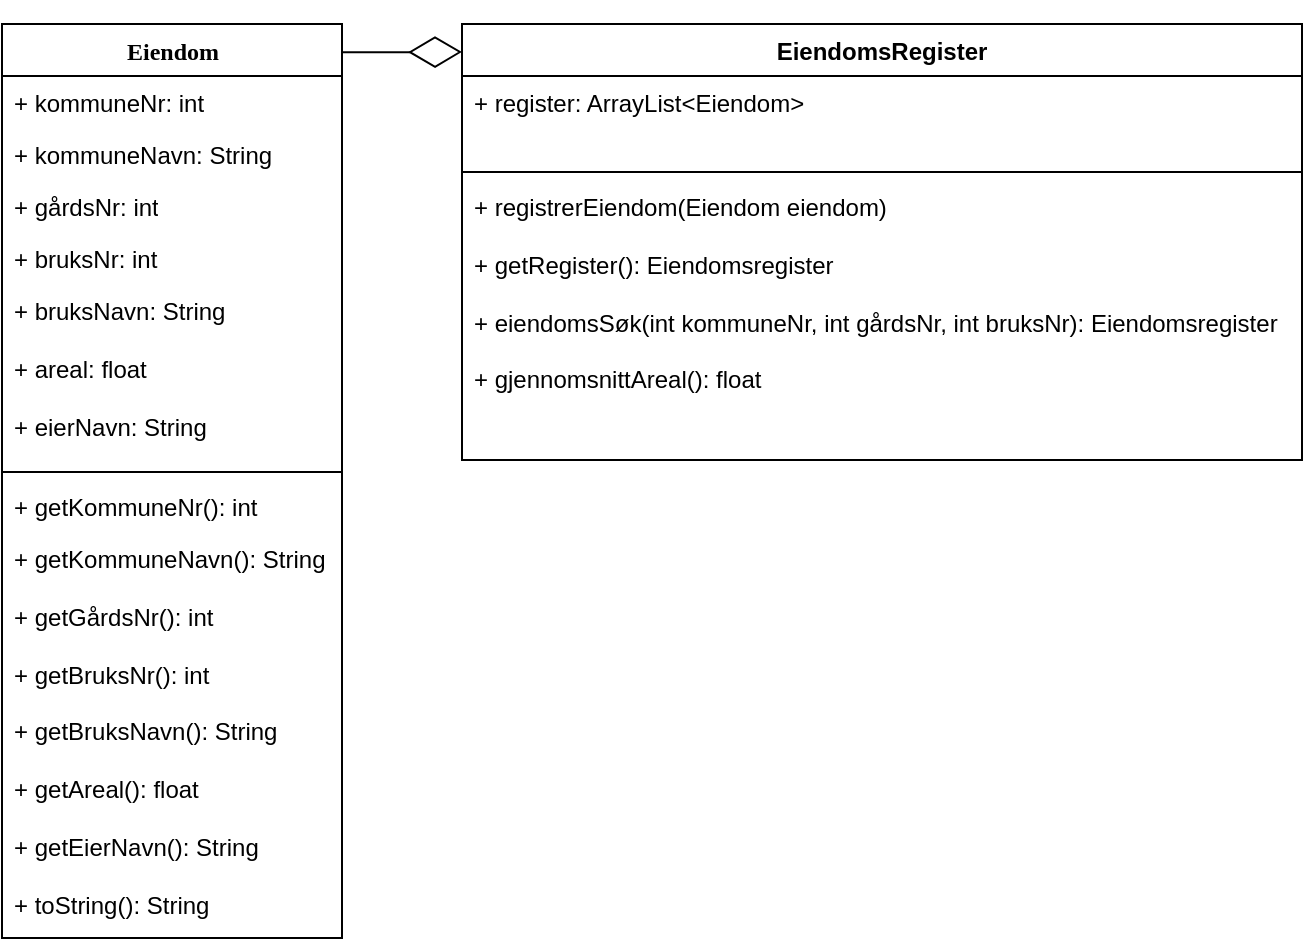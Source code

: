 <mxfile version="22.1.3" type="device">
  <diagram name="Page-1" id="9f46799a-70d6-7492-0946-bef42562c5a5">
    <mxGraphModel dx="1242" dy="577" grid="1" gridSize="10" guides="1" tooltips="1" connect="1" arrows="1" fold="1" page="1" pageScale="1" pageWidth="1100" pageHeight="850" background="none" math="0" shadow="0">
      <root>
        <mxCell id="0" />
        <mxCell id="1" parent="0" />
        <mxCell id="78961159f06e98e8-17" value="Eiendom" style="swimlane;html=1;fontStyle=1;align=center;verticalAlign=top;childLayout=stackLayout;horizontal=1;startSize=26;horizontalStack=0;resizeParent=1;resizeLast=0;collapsible=1;marginBottom=0;swimlaneFillColor=#ffffff;rounded=0;shadow=0;comic=0;labelBackgroundColor=none;strokeWidth=1;fillColor=none;fontFamily=Verdana;fontSize=12" parent="1" vertex="1">
          <mxGeometry x="90" y="83" width="170" height="457" as="geometry" />
        </mxCell>
        <mxCell id="78961159f06e98e8-21" value="+ kommuneNr: int&lt;br&gt;&lt;br&gt;" style="text;html=1;strokeColor=none;fillColor=none;align=left;verticalAlign=top;spacingLeft=4;spacingRight=4;whiteSpace=wrap;overflow=hidden;rotatable=0;points=[[0,0.5],[1,0.5]];portConstraint=eastwest;" parent="78961159f06e98e8-17" vertex="1">
          <mxGeometry y="26" width="170" height="26" as="geometry" />
        </mxCell>
        <mxCell id="78961159f06e98e8-23" value="+ kommuneNavn: String" style="text;html=1;strokeColor=none;fillColor=none;align=left;verticalAlign=top;spacingLeft=4;spacingRight=4;whiteSpace=wrap;overflow=hidden;rotatable=0;points=[[0,0.5],[1,0.5]];portConstraint=eastwest;" parent="78961159f06e98e8-17" vertex="1">
          <mxGeometry y="52" width="170" height="26" as="geometry" />
        </mxCell>
        <mxCell id="78961159f06e98e8-25" value="+ gårdsNr: int" style="text;html=1;strokeColor=none;fillColor=none;align=left;verticalAlign=top;spacingLeft=4;spacingRight=4;whiteSpace=wrap;overflow=hidden;rotatable=0;points=[[0,0.5],[1,0.5]];portConstraint=eastwest;" parent="78961159f06e98e8-17" vertex="1">
          <mxGeometry y="78" width="170" height="26" as="geometry" />
        </mxCell>
        <mxCell id="78961159f06e98e8-26" value="+ bruksNr: int" style="text;html=1;strokeColor=none;fillColor=none;align=left;verticalAlign=top;spacingLeft=4;spacingRight=4;whiteSpace=wrap;overflow=hidden;rotatable=0;points=[[0,0.5],[1,0.5]];portConstraint=eastwest;" parent="78961159f06e98e8-17" vertex="1">
          <mxGeometry y="104" width="170" height="26" as="geometry" />
        </mxCell>
        <mxCell id="78961159f06e98e8-24" value="+ bruksNavn: String&lt;br&gt;&lt;br&gt;+ areal: float&lt;br&gt;&lt;br&gt;+ eierNavn: String" style="text;html=1;strokeColor=none;fillColor=none;align=left;verticalAlign=top;spacingLeft=4;spacingRight=4;whiteSpace=wrap;overflow=hidden;rotatable=0;points=[[0,0.5],[1,0.5]];portConstraint=eastwest;" parent="78961159f06e98e8-17" vertex="1">
          <mxGeometry y="130" width="170" height="90" as="geometry" />
        </mxCell>
        <mxCell id="78961159f06e98e8-19" value="" style="line;html=1;strokeWidth=1;fillColor=none;align=left;verticalAlign=middle;spacingTop=-1;spacingLeft=3;spacingRight=3;rotatable=0;labelPosition=right;points=[];portConstraint=eastwest;" parent="78961159f06e98e8-17" vertex="1">
          <mxGeometry y="220" width="170" height="8" as="geometry" />
        </mxCell>
        <mxCell id="78961159f06e98e8-20" value="+ getKommuneNr(): int" style="text;html=1;strokeColor=none;fillColor=none;align=left;verticalAlign=top;spacingLeft=4;spacingRight=4;whiteSpace=wrap;overflow=hidden;rotatable=0;points=[[0,0.5],[1,0.5]];portConstraint=eastwest;" parent="78961159f06e98e8-17" vertex="1">
          <mxGeometry y="228" width="170" height="26" as="geometry" />
        </mxCell>
        <mxCell id="78961159f06e98e8-27" value="+ getKommuneNavn(): String&lt;br&gt;&lt;br&gt;+ getGårdsNr(): int&lt;br&gt;&lt;br&gt;+ getBruksNr(): int&lt;br&gt;&lt;br&gt;+ getBruksNavn(): String&lt;br&gt;&lt;br&gt;+ getAreal(): float&lt;br&gt;&lt;br&gt;+ getEierNavn(): String&lt;br&gt;&lt;br&gt;+ toString(): String" style="text;html=1;strokeColor=none;fillColor=none;align=left;verticalAlign=top;spacingLeft=4;spacingRight=4;whiteSpace=wrap;overflow=hidden;rotatable=0;points=[[0,0.5],[1,0.5]];portConstraint=eastwest;" parent="78961159f06e98e8-17" vertex="1">
          <mxGeometry y="254" width="170" height="196" as="geometry" />
        </mxCell>
        <mxCell id="5JZmSBaJVZVDFKXhbFPn-2" value="EiendomsRegister" style="swimlane;fontStyle=1;align=center;verticalAlign=top;childLayout=stackLayout;horizontal=1;startSize=26;horizontalStack=0;resizeParent=1;resizeParentMax=0;resizeLast=0;collapsible=1;marginBottom=0;whiteSpace=wrap;html=1;" parent="1" vertex="1">
          <mxGeometry x="320" y="83" width="420" height="218" as="geometry">
            <mxRectangle x="430" y="80" width="150" height="30" as="alternateBounds" />
          </mxGeometry>
        </mxCell>
        <mxCell id="5JZmSBaJVZVDFKXhbFPn-3" value="+ register: ArrayList&amp;lt;Eiendom&amp;gt;&lt;br&gt;" style="text;strokeColor=none;fillColor=none;align=left;verticalAlign=top;spacingLeft=4;spacingRight=4;overflow=hidden;rotatable=0;points=[[0,0.5],[1,0.5]];portConstraint=eastwest;whiteSpace=wrap;html=1;" parent="5JZmSBaJVZVDFKXhbFPn-2" vertex="1">
          <mxGeometry y="26" width="420" height="44" as="geometry" />
        </mxCell>
        <mxCell id="5JZmSBaJVZVDFKXhbFPn-4" value="" style="line;strokeWidth=1;fillColor=none;align=left;verticalAlign=middle;spacingTop=-1;spacingLeft=3;spacingRight=3;rotatable=0;labelPosition=right;points=[];portConstraint=eastwest;strokeColor=inherit;" parent="5JZmSBaJVZVDFKXhbFPn-2" vertex="1">
          <mxGeometry y="70" width="420" height="8" as="geometry" />
        </mxCell>
        <mxCell id="5JZmSBaJVZVDFKXhbFPn-5" value="+ registrerEiendom(Eiendom eiendom)&lt;br&gt;&lt;br&gt;+ getRegister(): Eiendomsregister&lt;br&gt;&lt;br&gt;+ eiendomsSøk(int kommuneNr, int gårdsNr, int bruksNr): Eiendomsregister&lt;br&gt;&lt;br&gt;+ gjennomsnittAreal(): float" style="text;strokeColor=none;fillColor=none;align=left;verticalAlign=top;spacingLeft=4;spacingRight=4;overflow=hidden;rotatable=0;points=[[0,0.5],[1,0.5]];portConstraint=eastwest;whiteSpace=wrap;html=1;" parent="5JZmSBaJVZVDFKXhbFPn-2" vertex="1">
          <mxGeometry y="78" width="420" height="140" as="geometry" />
        </mxCell>
        <mxCell id="MrRUryuUJDCLFH3BI9f7-1" value="" style="endArrow=diamondThin;endFill=0;endSize=24;html=1;rounded=0;exitX=1.002;exitY=0.031;exitDx=0;exitDy=0;exitPerimeter=0;" edge="1" parent="1" source="78961159f06e98e8-17">
          <mxGeometry width="160" relative="1" as="geometry">
            <mxPoint x="300" y="250" as="sourcePoint" />
            <mxPoint x="320" y="97" as="targetPoint" />
          </mxGeometry>
        </mxCell>
      </root>
    </mxGraphModel>
  </diagram>
</mxfile>
